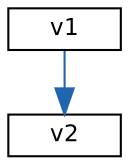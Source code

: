 digraph G {

/* ========================================================================= 
 * Layout information 
 * ====================================================================== */ 
 
compound = true; 
// rankdir = LR; 
 
fontname = "Helvetica"; 
fontsize = 11; 
ranksep = "0.4242640687119285 equally" 
 
node [  shape    = box, 
        color    = "blue", 
        fontname = "Helvetica", 
        fontsize = 11, 
        height   = 0.25 ]; 

edge [  arrowsize = 1.25,
        fontname = "Helvetica",
        fontsize = 9 ];

// Clusters:

// Nodes:
_v1 [label="v1" URL="/#/node/v1" , color = black  ];
_v2 [label="v2" URL="/#/node/v2" , color = black  ];
   
// Edges:
_v1 -> _v2 [ color = "#2166ac", fontcolor = "#2166ac", penwidth = 1.0, style = solid , label="", headlabel="", taillabel=""];

}
